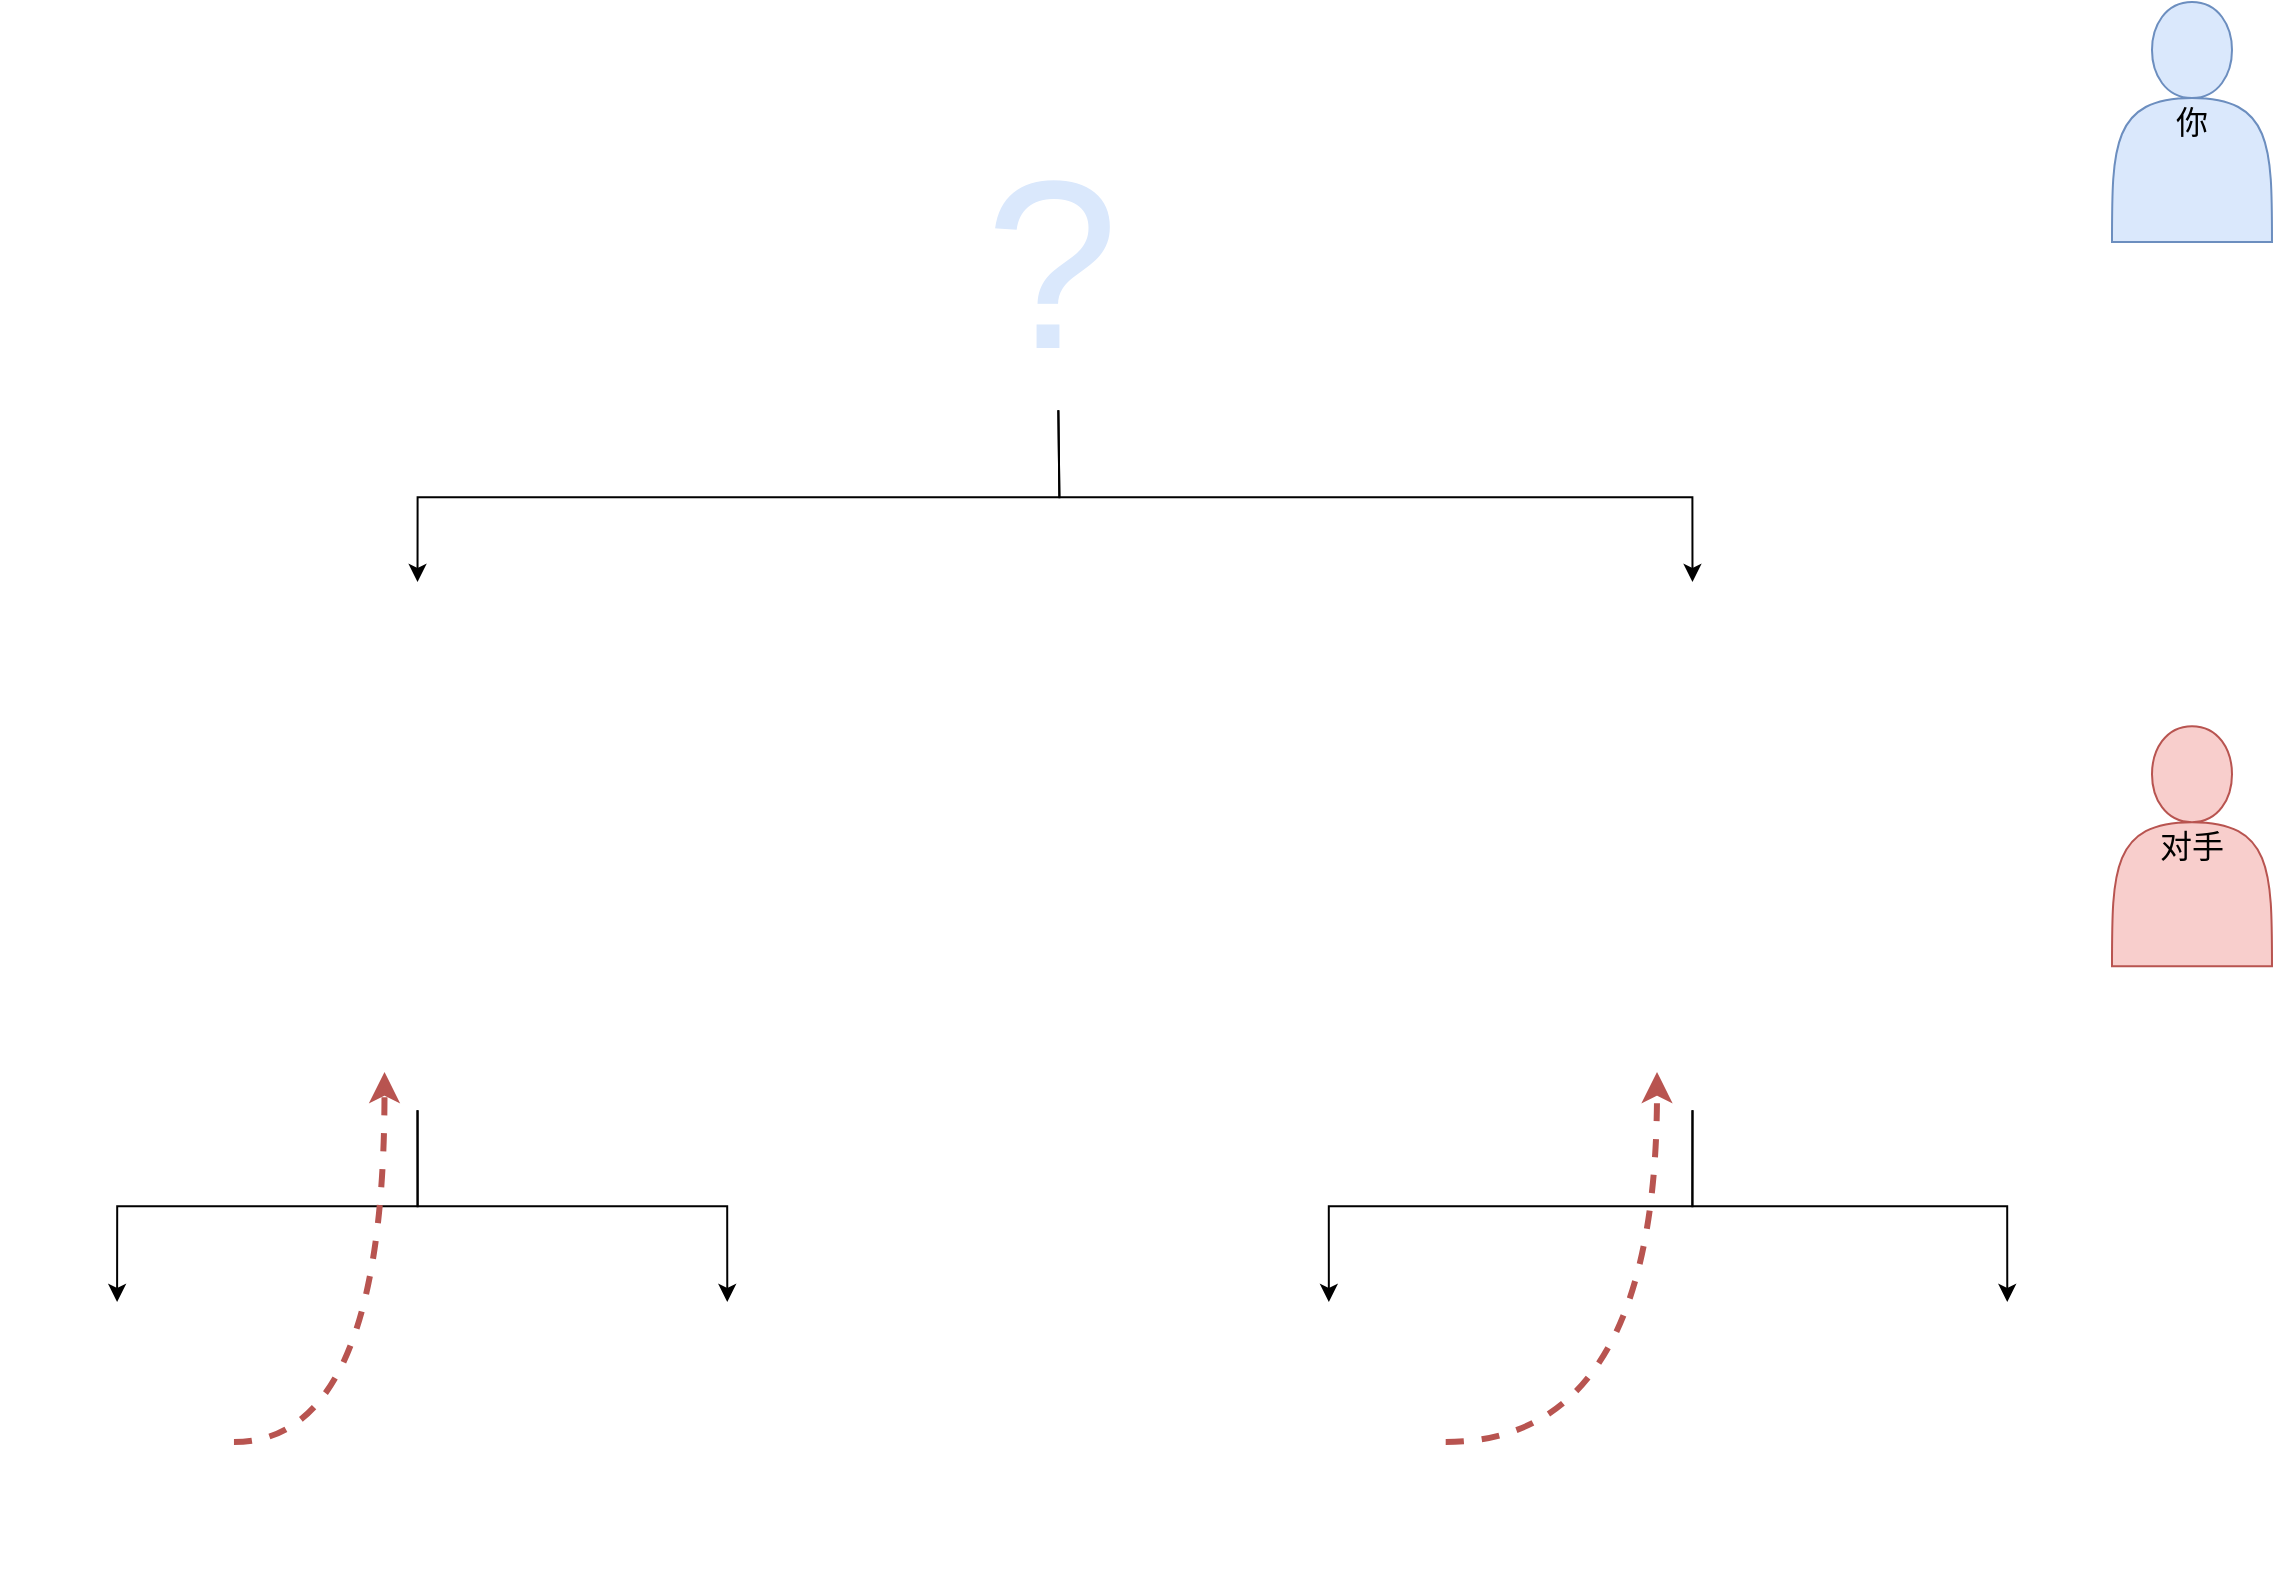 <mxfile version="13.9.9" type="device"><diagram id="MSmNtl_vf9x5CBfQ58A5" name="第 1 页"><mxGraphModel dx="1106" dy="1999" grid="1" gridSize="10" guides="1" tooltips="1" connect="1" arrows="1" fold="1" page="1" pageScale="1" pageWidth="827" pageHeight="1169" math="0" shadow="0"><root><mxCell id="0"/><mxCell id="1" parent="0"/><mxCell id="1iVQzOUU6BNZfVKnivyP-4" value="" style="shape=image;verticalLabelPosition=bottom;labelBackgroundColor=#ffffff;verticalAlign=top;aspect=fixed;imageAspect=0;image=https://cdn.pixabay.com/photo/2014/04/02/11/04/bag-305400_960_720.png;" parent="1" vertex="1"><mxGeometry x="810" y="-60" width="220.49" height="264.17" as="geometry"/></mxCell><mxCell id="1iVQzOUU6BNZfVKnivyP-3" value="" style="shape=image;verticalLabelPosition=bottom;labelBackgroundColor=#ffffff;verticalAlign=top;aspect=fixed;imageAspect=0;image=https://cdn.pixabay.com/photo/2014/04/02/11/04/bag-305400_960_720.png;" parent="1" vertex="1"><mxGeometry x="172.52" y="-60" width="220.49" height="264.17" as="geometry"/></mxCell><mxCell id="OW_yws2wLL8iQFVsNAW4-43" style="edgeStyle=orthogonalEdgeStyle;rounded=0;orthogonalLoop=1;jettySize=auto;html=1;exitX=0.5;exitY=1;exitDx=0;exitDy=0;entryX=0.5;entryY=0;entryDx=0;entryDy=0;" parent="1" source="1iVQzOUU6BNZfVKnivyP-3" target="OW_yws2wLL8iQFVsNAW4-18" edge="1"><mxGeometry relative="1" as="geometry"><mxPoint x="266.63" y="243.45" as="sourcePoint"/></mxGeometry></mxCell><mxCell id="OW_yws2wLL8iQFVsNAW4-44" style="edgeStyle=orthogonalEdgeStyle;rounded=0;orthogonalLoop=1;jettySize=auto;html=1;exitX=0.5;exitY=1;exitDx=0;exitDy=0;entryX=0.75;entryY=0;entryDx=0;entryDy=0;" parent="1" source="1iVQzOUU6BNZfVKnivyP-3" target="OW_yws2wLL8iQFVsNAW4-19" edge="1"><mxGeometry relative="1" as="geometry"><mxPoint x="266.63" y="243.45" as="sourcePoint"/></mxGeometry></mxCell><mxCell id="OW_yws2wLL8iQFVsNAW4-47" style="edgeStyle=orthogonalEdgeStyle;rounded=0;orthogonalLoop=1;jettySize=auto;html=1;exitX=0.5;exitY=0;exitDx=0;exitDy=0;startArrow=classic;startFill=1;endArrow=none;endFill=0;entryX=0.5;entryY=1;entryDx=0;entryDy=0;" parent="1" source="1iVQzOUU6BNZfVKnivyP-3" edge="1"><mxGeometry relative="1" as="geometry"><mxPoint x="603.175" y="-145.83" as="targetPoint"/><mxPoint x="266.63" y="-90" as="sourcePoint"/></mxGeometry></mxCell><mxCell id="OW_yws2wLL8iQFVsNAW4-55" style="edgeStyle=orthogonalEdgeStyle;orthogonalLoop=1;jettySize=auto;html=1;exitX=1;exitY=0.5;exitDx=0;exitDy=0;startArrow=none;startFill=0;endArrow=classic;endFill=1;curved=1;fillColor=#f8cecc;strokeColor=#b85450;dashed=1;strokeWidth=3;" parent="1" source="OW_yws2wLL8iQFVsNAW4-18" target="OW_yws2wLL8iQFVsNAW4-49" edge="1"><mxGeometry relative="1" as="geometry"/></mxCell><mxCell id="OW_yws2wLL8iQFVsNAW4-18" value="" style="shape=image;verticalLabelPosition=bottom;labelBackgroundColor=#ffffff;verticalAlign=top;aspect=fixed;imageAspect=0;image=https://cdn.pixabay.com/photo/2014/04/02/11/04/bag-305400_960_720.png;" parent="1" vertex="1"><mxGeometry x="74.13" y="300" width="116.85" height="140" as="geometry"/></mxCell><mxCell id="OW_yws2wLL8iQFVsNAW4-19" value="" style="shape=image;verticalLabelPosition=bottom;labelBackgroundColor=#ffffff;verticalAlign=top;aspect=fixed;imageAspect=0;image=https://cdn.pixabay.com/photo/2014/04/02/11/04/bag-305400_960_720.png;" parent="1" vertex="1"><mxGeometry x="350" y="300" width="116.85" height="140" as="geometry"/></mxCell><mxCell id="OW_yws2wLL8iQFVsNAW4-20" value="" style="shape=image;verticalLabelPosition=bottom;labelBackgroundColor=#ffffff;verticalAlign=top;aspect=fixed;imageAspect=0;image=https://cdn0.iconfinder.com/data/icons/finance-icons-set-cartoon-style/512/a726-512.png;" parent="1" vertex="1"><mxGeometry x="84.13" y="340" width="50" height="50" as="geometry"/></mxCell><mxCell id="OW_yws2wLL8iQFVsNAW4-21" value="" style="shape=image;verticalLabelPosition=bottom;labelBackgroundColor=#ffffff;verticalAlign=top;aspect=fixed;imageAspect=0;image=https://cdn0.iconfinder.com/data/icons/finance-icons-set-cartoon-style/512/a726-512.png;" parent="1" vertex="1"><mxGeometry x="124.13" y="340" width="50" height="50" as="geometry"/></mxCell><mxCell id="OW_yws2wLL8iQFVsNAW4-22" value="" style="shape=image;verticalLabelPosition=bottom;labelBackgroundColor=#ffffff;verticalAlign=top;aspect=fixed;imageAspect=0;image=https://cdn0.iconfinder.com/data/icons/finance-icons-set-cartoon-style/512/a726-512.png;" parent="1" vertex="1"><mxGeometry x="104.13" y="370" width="50" height="50" as="geometry"/></mxCell><mxCell id="OW_yws2wLL8iQFVsNAW4-23" value="" style="shape=image;verticalLabelPosition=bottom;labelBackgroundColor=#ffffff;verticalAlign=top;aspect=fixed;imageAspect=0;image=https://cdn0.iconfinder.com/data/icons/finance-icons-set-cartoon-style/512/a726-512.png;" parent="1" vertex="1"><mxGeometry x="370" y="340" width="50" height="50" as="geometry"/></mxCell><mxCell id="OW_yws2wLL8iQFVsNAW4-24" value="" style="shape=image;verticalLabelPosition=bottom;labelBackgroundColor=#ffffff;verticalAlign=top;aspect=fixed;imageAspect=0;image=https://cdn0.iconfinder.com/data/icons/finance-icons-set-cartoon-style/512/a726-512.png;" parent="1" vertex="1"><mxGeometry x="410" y="340" width="50" height="50" as="geometry"/></mxCell><mxCell id="OW_yws2wLL8iQFVsNAW4-25" value="" style="shape=image;verticalLabelPosition=bottom;labelBackgroundColor=#ffffff;verticalAlign=top;aspect=fixed;imageAspect=0;image=https://cdn0.iconfinder.com/data/icons/finance-icons-set-cartoon-style/512/a726-512.png;" parent="1" vertex="1"><mxGeometry x="360" y="380" width="50" height="50" as="geometry"/></mxCell><mxCell id="OW_yws2wLL8iQFVsNAW4-26" value="" style="shape=image;verticalLabelPosition=bottom;labelBackgroundColor=#ffffff;verticalAlign=top;aspect=fixed;imageAspect=0;image=https://cdn0.iconfinder.com/data/icons/finance-icons-set-cartoon-style/512/a726-512.png;" parent="1" vertex="1"><mxGeometry x="400" y="380" width="50" height="50" as="geometry"/></mxCell><mxCell id="OW_yws2wLL8iQFVsNAW4-45" style="edgeStyle=orthogonalEdgeStyle;rounded=0;orthogonalLoop=1;jettySize=auto;html=1;exitX=0.5;exitY=1;exitDx=0;exitDy=0;entryX=0.5;entryY=0;entryDx=0;entryDy=0;" parent="1" source="1iVQzOUU6BNZfVKnivyP-4" target="OW_yws2wLL8iQFVsNAW4-28" edge="1"><mxGeometry relative="1" as="geometry"><mxPoint x="902.5" y="243.45" as="sourcePoint"/></mxGeometry></mxCell><mxCell id="OW_yws2wLL8iQFVsNAW4-46" style="edgeStyle=orthogonalEdgeStyle;rounded=0;orthogonalLoop=1;jettySize=auto;html=1;exitX=0.5;exitY=1;exitDx=0;exitDy=0;entryX=0.75;entryY=0;entryDx=0;entryDy=0;" parent="1" source="1iVQzOUU6BNZfVKnivyP-4" target="OW_yws2wLL8iQFVsNAW4-29" edge="1"><mxGeometry relative="1" as="geometry"><mxPoint x="902.5" y="243.45" as="sourcePoint"/></mxGeometry></mxCell><mxCell id="OW_yws2wLL8iQFVsNAW4-48" style="edgeStyle=orthogonalEdgeStyle;rounded=0;orthogonalLoop=1;jettySize=auto;html=1;exitX=0.5;exitY=0;exitDx=0;exitDy=0;endArrow=none;endFill=0;startArrow=classic;startFill=1;entryX=0.5;entryY=1;entryDx=0;entryDy=0;" parent="1" source="1iVQzOUU6BNZfVKnivyP-4" edge="1"><mxGeometry relative="1" as="geometry"><mxPoint x="603.175" y="-145.83" as="targetPoint"/><mxPoint x="902.5" y="-90" as="sourcePoint"/></mxGeometry></mxCell><mxCell id="OW_yws2wLL8iQFVsNAW4-56" style="edgeStyle=orthogonalEdgeStyle;curved=1;orthogonalLoop=1;jettySize=auto;html=1;entryX=0.5;entryY=1;entryDx=0;entryDy=0;dashed=1;startArrow=none;startFill=0;endArrow=classic;endFill=1;strokeWidth=3;fillColor=#f8cecc;strokeColor=#b85450;" parent="1" source="OW_yws2wLL8iQFVsNAW4-28" target="OW_yws2wLL8iQFVsNAW4-53" edge="1"><mxGeometry relative="1" as="geometry"/></mxCell><mxCell id="OW_yws2wLL8iQFVsNAW4-28" value="" style="shape=image;verticalLabelPosition=bottom;labelBackgroundColor=#ffffff;verticalAlign=top;aspect=fixed;imageAspect=0;image=https://cdn.pixabay.com/photo/2014/04/02/11/04/bag-305400_960_720.png;" parent="1" vertex="1"><mxGeometry x="680" y="300" width="116.85" height="140" as="geometry"/></mxCell><mxCell id="OW_yws2wLL8iQFVsNAW4-29" value="" style="shape=image;verticalLabelPosition=bottom;labelBackgroundColor=#ffffff;verticalAlign=top;aspect=fixed;imageAspect=0;image=https://cdn.pixabay.com/photo/2014/04/02/11/04/bag-305400_960_720.png;" parent="1" vertex="1"><mxGeometry x="990" y="300" width="116.85" height="140" as="geometry"/></mxCell><mxCell id="OW_yws2wLL8iQFVsNAW4-30" value="" style="shape=image;verticalLabelPosition=bottom;labelBackgroundColor=#ffffff;verticalAlign=top;aspect=fixed;imageAspect=0;image=https://cdn0.iconfinder.com/data/icons/finance-icons-set-cartoon-style/512/a726-512.png;" parent="1" vertex="1"><mxGeometry x="713.42" y="360" width="50" height="50" as="geometry"/></mxCell><mxCell id="OW_yws2wLL8iQFVsNAW4-33" value="" style="shape=image;verticalLabelPosition=bottom;labelBackgroundColor=#ffffff;verticalAlign=top;aspect=fixed;imageAspect=0;image=https://cdn0.iconfinder.com/data/icons/finance-icons-set-cartoon-style/512/a726-512.png;" parent="1" vertex="1"><mxGeometry x="1010" y="330" width="50" height="50" as="geometry"/></mxCell><mxCell id="OW_yws2wLL8iQFVsNAW4-34" value="" style="shape=image;verticalLabelPosition=bottom;labelBackgroundColor=#ffffff;verticalAlign=top;aspect=fixed;imageAspect=0;image=https://cdn0.iconfinder.com/data/icons/finance-icons-set-cartoon-style/512/a726-512.png;" parent="1" vertex="1"><mxGeometry x="1050" y="340" width="50" height="50" as="geometry"/></mxCell><mxCell id="OW_yws2wLL8iQFVsNAW4-35" value="" style="shape=image;verticalLabelPosition=bottom;labelBackgroundColor=#ffffff;verticalAlign=top;aspect=fixed;imageAspect=0;image=https://cdn0.iconfinder.com/data/icons/finance-icons-set-cartoon-style/512/a726-512.png;" parent="1" vertex="1"><mxGeometry x="1000" y="380" width="50" height="50" as="geometry"/></mxCell><mxCell id="OW_yws2wLL8iQFVsNAW4-36" value="" style="shape=image;verticalLabelPosition=bottom;labelBackgroundColor=#ffffff;verticalAlign=top;aspect=fixed;imageAspect=0;image=https://cdn0.iconfinder.com/data/icons/finance-icons-set-cartoon-style/512/a726-512.png;" parent="1" vertex="1"><mxGeometry x="1050" y="380" width="50" height="50" as="geometry"/></mxCell><mxCell id="OW_yws2wLL8iQFVsNAW4-37" value="" style="shape=image;verticalLabelPosition=bottom;labelBackgroundColor=#ffffff;verticalAlign=top;aspect=fixed;imageAspect=0;image=https://cdn0.iconfinder.com/data/icons/finance-icons-set-cartoon-style/512/a726-512.png;" parent="1" vertex="1"><mxGeometry x="1023.42" y="360" width="50" height="50" as="geometry"/></mxCell><mxCell id="OW_yws2wLL8iQFVsNAW4-49" value="" style="shape=image;verticalLabelPosition=bottom;labelBackgroundColor=#ffffff;verticalAlign=top;aspect=fixed;imageAspect=0;image=https://cdn.pixabay.com/photo/2014/04/02/11/04/bag-305400_960_720.png;" parent="1" vertex="1"><mxGeometry x="207.77" y="45" width="116.85" height="140" as="geometry"/></mxCell><mxCell id="OW_yws2wLL8iQFVsNAW4-50" value="" style="shape=image;verticalLabelPosition=bottom;labelBackgroundColor=#ffffff;verticalAlign=top;aspect=fixed;imageAspect=0;image=https://cdn0.iconfinder.com/data/icons/finance-icons-set-cartoon-style/512/a726-512.png;" parent="1" vertex="1"><mxGeometry x="217.77" y="85" width="50" height="50" as="geometry"/></mxCell><mxCell id="OW_yws2wLL8iQFVsNAW4-51" value="" style="shape=image;verticalLabelPosition=bottom;labelBackgroundColor=#ffffff;verticalAlign=top;aspect=fixed;imageAspect=0;image=https://cdn0.iconfinder.com/data/icons/finance-icons-set-cartoon-style/512/a726-512.png;" parent="1" vertex="1"><mxGeometry x="257.77" y="85" width="50" height="50" as="geometry"/></mxCell><mxCell id="OW_yws2wLL8iQFVsNAW4-52" value="" style="shape=image;verticalLabelPosition=bottom;labelBackgroundColor=#ffffff;verticalAlign=top;aspect=fixed;imageAspect=0;image=https://cdn0.iconfinder.com/data/icons/finance-icons-set-cartoon-style/512/a726-512.png;" parent="1" vertex="1"><mxGeometry x="237.77" y="115" width="50" height="50" as="geometry"/></mxCell><mxCell id="OW_yws2wLL8iQFVsNAW4-53" value="" style="shape=image;verticalLabelPosition=bottom;labelBackgroundColor=#ffffff;verticalAlign=top;aspect=fixed;imageAspect=0;image=https://cdn.pixabay.com/photo/2014/04/02/11/04/bag-305400_960_720.png;" parent="1" vertex="1"><mxGeometry x="844.08" y="45" width="116.85" height="140" as="geometry"/></mxCell><mxCell id="OW_yws2wLL8iQFVsNAW4-54" value="" style="shape=image;verticalLabelPosition=bottom;labelBackgroundColor=#ffffff;verticalAlign=top;aspect=fixed;imageAspect=0;image=https://cdn0.iconfinder.com/data/icons/finance-icons-set-cartoon-style/512/a726-512.png;" parent="1" vertex="1"><mxGeometry x="877.5" y="105" width="50" height="50" as="geometry"/></mxCell><mxCell id="1iVQzOUU6BNZfVKnivyP-6" value="你" style="shape=actor;whiteSpace=wrap;html=1;fontSize=16;fillColor=#dae8fc;strokeColor=#6c8ebf;" parent="1" vertex="1"><mxGeometry x="1130" y="-350" width="80" height="120" as="geometry"/></mxCell><mxCell id="1iVQzOUU6BNZfVKnivyP-7" value="对手" style="shape=actor;whiteSpace=wrap;html=1;fontSize=16;fillColor=#f8cecc;strokeColor=#b85450;" parent="1" vertex="1"><mxGeometry x="1130" y="12.09" width="80" height="120" as="geometry"/></mxCell><mxCell id="czsyKwmyVI632d_mvedl-1" value="&lt;font style=&quot;font-size: 120px&quot; color=&quot;#dae8fc&quot;&gt;?&lt;/font&gt;" style="text;html=1;strokeColor=none;fillColor=none;align=center;verticalAlign=middle;whiteSpace=wrap;rounded=0;" vertex="1" parent="1"><mxGeometry x="580" y="-230" width="40" height="20" as="geometry"/></mxCell></root></mxGraphModel></diagram></mxfile>
